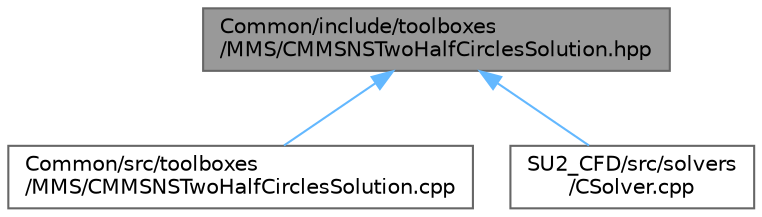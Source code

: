digraph "Common/include/toolboxes/MMS/CMMSNSTwoHalfCirclesSolution.hpp"
{
 // LATEX_PDF_SIZE
  bgcolor="transparent";
  edge [fontname=Helvetica,fontsize=10,labelfontname=Helvetica,labelfontsize=10];
  node [fontname=Helvetica,fontsize=10,shape=box,height=0.2,width=0.4];
  Node1 [id="Node000001",label="Common/include/toolboxes\l/MMS/CMMSNSTwoHalfCirclesSolution.hpp",height=0.2,width=0.4,color="gray40", fillcolor="grey60", style="filled", fontcolor="black",tooltip="Header file for the class CMMSNSTwoHalfCirclesSolution. The implementations are in the CMMSNSTwoHalfC..."];
  Node1 -> Node2 [id="edge1_Node000001_Node000002",dir="back",color="steelblue1",style="solid",tooltip=" "];
  Node2 [id="Node000002",label="Common/src/toolboxes\l/MMS/CMMSNSTwoHalfCirclesSolution.cpp",height=0.2,width=0.4,color="grey40", fillcolor="white", style="filled",URL="$CMMSNSTwoHalfCirclesSolution_8cpp.html",tooltip="Implementations of the member functions of CMMSNSTwoHalfCirclesSolution."];
  Node1 -> Node3 [id="edge2_Node000001_Node000003",dir="back",color="steelblue1",style="solid",tooltip=" "];
  Node3 [id="Node000003",label="SU2_CFD/src/solvers\l/CSolver.cpp",height=0.2,width=0.4,color="grey40", fillcolor="white", style="filled",URL="$CSolver_8cpp.html",tooltip="Main subroutines for CSolver class."];
}

